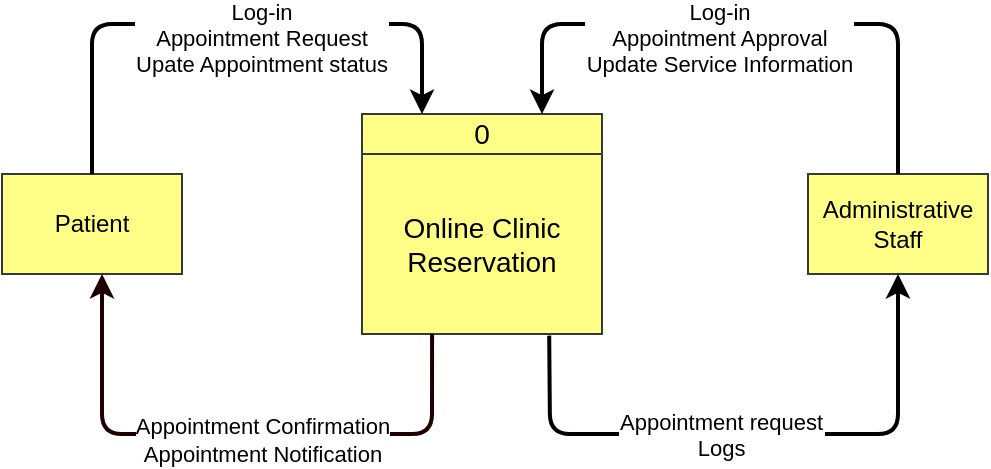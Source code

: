 <mxfile version="24.4.10" type="github">
  <diagram name="Page-1" id="c7558073-3199-34d8-9f00-42111426c3f3">
    <mxGraphModel dx="954" dy="606" grid="1" gridSize="10" guides="1" tooltips="1" connect="1" arrows="1" fold="1" page="1" pageScale="1" pageWidth="826" pageHeight="1169" background="none" math="0" shadow="0">
      <root>
        <mxCell id="0" />
        <mxCell id="1" parent="0" />
        <mxCell id="12" value="Patient" style="whiteSpace=wrap;align=center;verticalAlign=middle;fontStyle=0;strokeWidth=1;fillColor=#ffff88;strokeColor=#36393d;" parent="1" vertex="1">
          <mxGeometry x="10" y="300" width="90" height="50" as="geometry" />
        </mxCell>
        <mxCell id="36" value="&#xa;Log-in&#xa;Appointment Request&#xa;Upate Appointment status" style="edgeStyle=none;noEdgeStyle=1;strokeColor=#000000;strokeWidth=2;exitX=0.5;exitY=0;exitDx=0;exitDy=0;entryX=0.25;entryY=0;entryDx=0;entryDy=0;" parent="1" source="12" target="VYol_SFct8EX5VjaJl98-128" edge="1">
          <mxGeometry x="0.123" width="100" height="100" relative="1" as="geometry">
            <mxPoint x="320" y="160" as="sourcePoint" />
            <mxPoint x="320" y="210" as="targetPoint" />
            <Array as="points">
              <mxPoint x="55" y="225" />
              <mxPoint x="220" y="225" />
            </Array>
            <mxPoint as="offset" />
          </mxGeometry>
        </mxCell>
        <mxCell id="VYol_SFct8EX5VjaJl98-124" value="Administrative Staff" style="whiteSpace=wrap;align=center;verticalAlign=middle;fontStyle=0;strokeWidth=1;fillColor=#ffff88;strokeColor=#36393d;" parent="1" vertex="1">
          <mxGeometry x="413" y="300" width="90" height="50" as="geometry" />
        </mxCell>
        <mxCell id="VYol_SFct8EX5VjaJl98-128" value="0" style="swimlane;fontStyle=0;childLayout=stackLayout;horizontal=1;startSize=20;horizontalStack=0;resizeParent=1;resizeParentMax=0;resizeLast=0;collapsible=1;marginBottom=0;whiteSpace=wrap;html=1;fillColor=#ffff88;strokeColor=#36393d;fontSize=14;" parent="1" vertex="1">
          <mxGeometry x="190" y="270" width="120" height="110" as="geometry" />
        </mxCell>
        <mxCell id="VYol_SFct8EX5VjaJl98-129" value="Online Clinic Reservation" style="text;strokeColor=#36393d;fillColor=#ffff88;align=center;verticalAlign=middle;spacingLeft=4;spacingRight=4;overflow=hidden;points=[[0,0.5],[1,0.5]];portConstraint=eastwest;rotatable=0;whiteSpace=wrap;html=1;fontSize=14;" parent="VYol_SFct8EX5VjaJl98-128" vertex="1">
          <mxGeometry y="20" width="120" height="90" as="geometry" />
        </mxCell>
        <mxCell id="VYol_SFct8EX5VjaJl98-135" value="" style="edgeStyle=none;noEdgeStyle=1;strokeColor=#1F0000;strokeWidth=2;entryX=0.5;entryY=1;entryDx=0;entryDy=0;exitX=0.292;exitY=0.999;exitDx=0;exitDy=0;exitPerimeter=0;" parent="1" source="VYol_SFct8EX5VjaJl98-129" edge="1">
          <mxGeometry width="100" height="100" relative="1" as="geometry">
            <mxPoint x="235.44" y="379.19" as="sourcePoint" />
            <mxPoint x="60" y="350" as="targetPoint" />
            <Array as="points">
              <mxPoint x="225" y="430" />
              <mxPoint x="60" y="430" />
            </Array>
          </mxGeometry>
        </mxCell>
        <mxCell id="VYol_SFct8EX5VjaJl98-137" value="&lt;div&gt;Appointment Confirmation&lt;br&gt;&lt;/div&gt;&lt;div&gt;Appointment Notification&lt;/div&gt;" style="edgeLabel;html=1;align=center;verticalAlign=middle;resizable=0;points=[];" parent="VYol_SFct8EX5VjaJl98-135" vertex="1" connectable="0">
          <mxGeometry x="-0.382" y="3" relative="1" as="geometry">
            <mxPoint x="-44" as="offset" />
          </mxGeometry>
        </mxCell>
        <mxCell id="VYol_SFct8EX5VjaJl98-143" value="Appointment request&#xa;Logs" style="edgeStyle=none;noEdgeStyle=1;strokeColor=#000000;strokeWidth=2;exitX=0.78;exitY=1.009;exitDx=0;exitDy=0;entryX=0.5;entryY=1;entryDx=0;entryDy=0;exitPerimeter=0;" parent="1" source="VYol_SFct8EX5VjaJl98-129" target="VYol_SFct8EX5VjaJl98-124" edge="1">
          <mxGeometry x="-0.108" width="100" height="100" relative="1" as="geometry">
            <mxPoint x="310" y="310" as="sourcePoint" />
            <mxPoint x="450" y="355" as="targetPoint" />
            <Array as="points">
              <mxPoint x="284" y="430" />
              <mxPoint x="458" y="430" />
            </Array>
            <mxPoint as="offset" />
          </mxGeometry>
        </mxCell>
        <mxCell id="VYol_SFct8EX5VjaJl98-145" value="&#xa;Log-in&#xa;Appointment Approval&#xa;Update Service Information" style="edgeStyle=none;noEdgeStyle=1;strokeColor=#000000;strokeWidth=2;exitX=0.5;exitY=0;exitDx=0;exitDy=0;entryX=0.75;entryY=0;entryDx=0;entryDy=0;" parent="1" source="VYol_SFct8EX5VjaJl98-124" target="VYol_SFct8EX5VjaJl98-128" edge="1">
          <mxGeometry x="0.1" width="100" height="100" relative="1" as="geometry">
            <mxPoint x="265" y="190" as="sourcePoint" />
            <mxPoint x="405" y="235" as="targetPoint" />
            <Array as="points">
              <mxPoint x="458" y="225" />
              <mxPoint x="280" y="225" />
            </Array>
            <mxPoint as="offset" />
          </mxGeometry>
        </mxCell>
      </root>
    </mxGraphModel>
  </diagram>
</mxfile>
